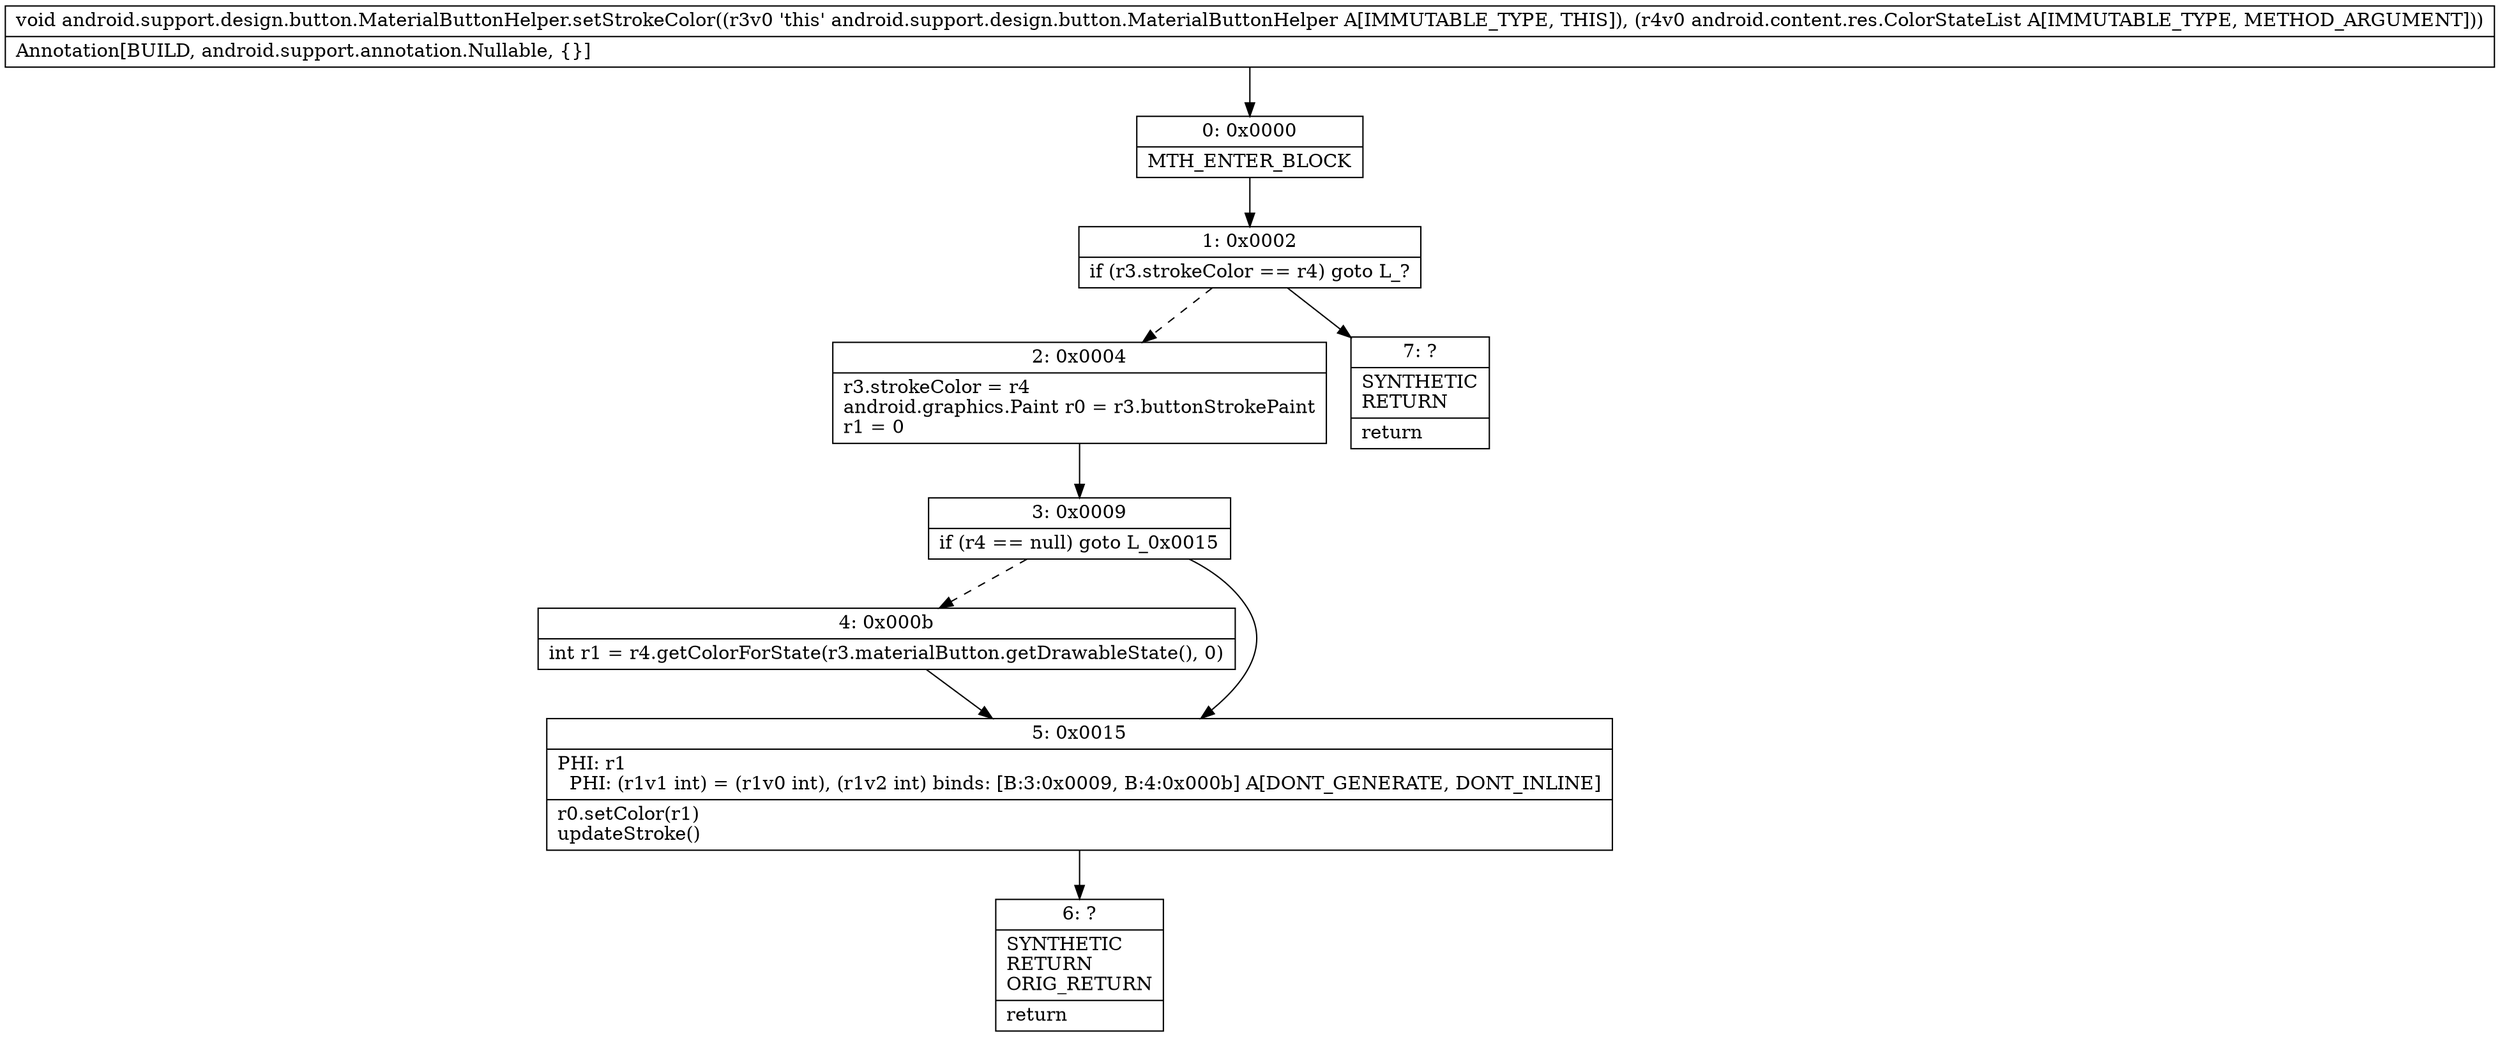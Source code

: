 digraph "CFG forandroid.support.design.button.MaterialButtonHelper.setStrokeColor(Landroid\/content\/res\/ColorStateList;)V" {
Node_0 [shape=record,label="{0\:\ 0x0000|MTH_ENTER_BLOCK\l}"];
Node_1 [shape=record,label="{1\:\ 0x0002|if (r3.strokeColor == r4) goto L_?\l}"];
Node_2 [shape=record,label="{2\:\ 0x0004|r3.strokeColor = r4\landroid.graphics.Paint r0 = r3.buttonStrokePaint\lr1 = 0\l}"];
Node_3 [shape=record,label="{3\:\ 0x0009|if (r4 == null) goto L_0x0015\l}"];
Node_4 [shape=record,label="{4\:\ 0x000b|int r1 = r4.getColorForState(r3.materialButton.getDrawableState(), 0)\l}"];
Node_5 [shape=record,label="{5\:\ 0x0015|PHI: r1 \l  PHI: (r1v1 int) = (r1v0 int), (r1v2 int) binds: [B:3:0x0009, B:4:0x000b] A[DONT_GENERATE, DONT_INLINE]\l|r0.setColor(r1)\lupdateStroke()\l}"];
Node_6 [shape=record,label="{6\:\ ?|SYNTHETIC\lRETURN\lORIG_RETURN\l|return\l}"];
Node_7 [shape=record,label="{7\:\ ?|SYNTHETIC\lRETURN\l|return\l}"];
MethodNode[shape=record,label="{void android.support.design.button.MaterialButtonHelper.setStrokeColor((r3v0 'this' android.support.design.button.MaterialButtonHelper A[IMMUTABLE_TYPE, THIS]), (r4v0 android.content.res.ColorStateList A[IMMUTABLE_TYPE, METHOD_ARGUMENT]))  | Annotation[BUILD, android.support.annotation.Nullable, \{\}]\l}"];
MethodNode -> Node_0;
Node_0 -> Node_1;
Node_1 -> Node_2[style=dashed];
Node_1 -> Node_7;
Node_2 -> Node_3;
Node_3 -> Node_4[style=dashed];
Node_3 -> Node_5;
Node_4 -> Node_5;
Node_5 -> Node_6;
}

